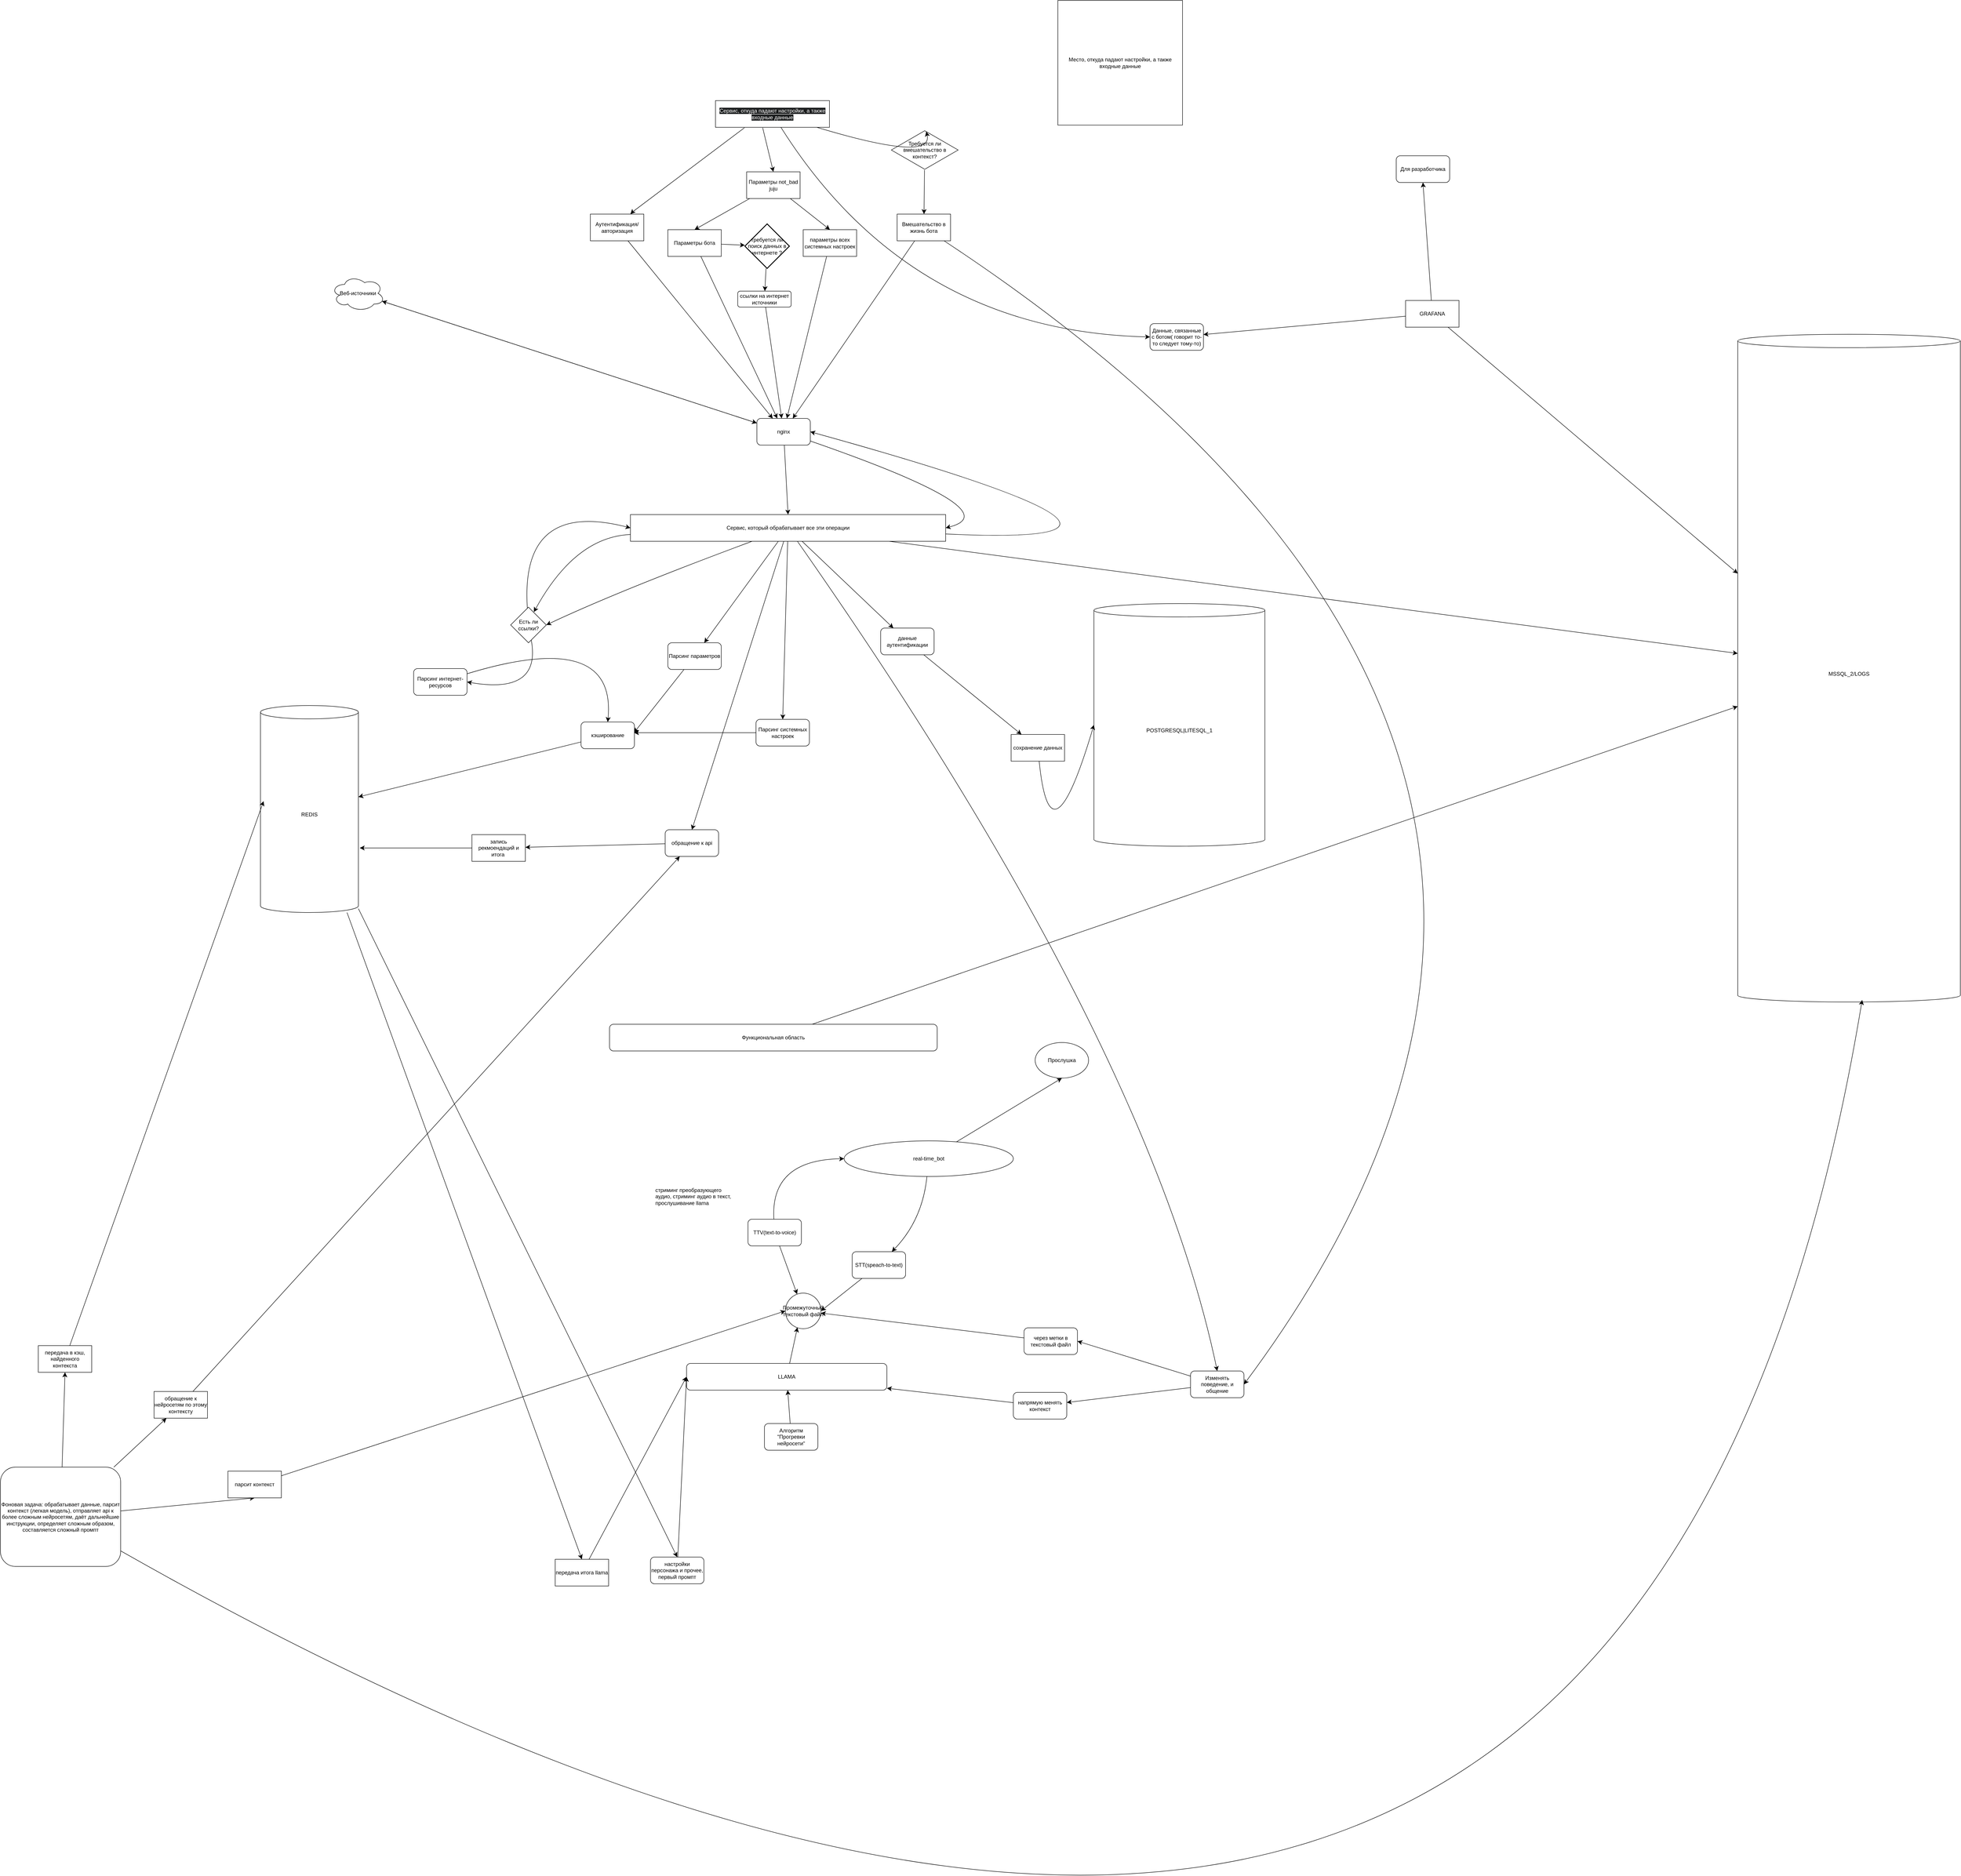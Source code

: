 <mxfile version="26.2.10">
  <diagram name="Страница — 1" id="11zFEhfu5Wnx12XO9cVa">
    <mxGraphModel dx="4965" dy="2092" grid="0" gridSize="10" guides="1" tooltips="1" connect="1" arrows="1" fold="1" page="0" pageScale="1" pageWidth="827" pageHeight="1169" math="0" shadow="0">
      <root>
        <mxCell id="0" />
        <mxCell id="1" parent="0" />
        <mxCell id="oaRt0esySRiJiNKdctB8-1" value="Место, откуда падают настройки, а также входные данные" style="whiteSpace=wrap;html=1;aspect=fixed;" vertex="1" parent="1">
          <mxGeometry x="160" y="-529" width="280" height="280" as="geometry" />
        </mxCell>
        <mxCell id="oaRt0esySRiJiNKdctB8-8" style="edgeStyle=none;curved=1;rounded=0;orthogonalLoop=1;jettySize=auto;html=1;fontSize=12;startSize=8;endSize=8;" edge="1" parent="1" target="oaRt0esySRiJiNKdctB8-4">
          <mxGeometry relative="1" as="geometry">
            <mxPoint x="-543.863" y="-243" as="sourcePoint" />
            <Array as="points">
              <mxPoint x="-795" y="-54" />
            </Array>
          </mxGeometry>
        </mxCell>
        <mxCell id="oaRt0esySRiJiNKdctB8-10" style="edgeStyle=none;curved=1;rounded=0;orthogonalLoop=1;jettySize=auto;html=1;entryX=0.5;entryY=0;entryDx=0;entryDy=0;fontSize=12;startSize=8;endSize=8;" edge="1" parent="1" target="oaRt0esySRiJiNKdctB8-9">
          <mxGeometry relative="1" as="geometry">
            <mxPoint x="-502.993" y="-243" as="sourcePoint" />
          </mxGeometry>
        </mxCell>
        <mxCell id="oaRt0esySRiJiNKdctB8-166" style="edgeStyle=none;curved=1;rounded=0;orthogonalLoop=1;jettySize=auto;html=1;entryX=0;entryY=0.5;entryDx=0;entryDy=0;fontSize=12;startSize=8;endSize=8;" edge="1" parent="1" source="oaRt0esySRiJiNKdctB8-2" target="oaRt0esySRiJiNKdctB8-163">
          <mxGeometry relative="1" as="geometry">
            <Array as="points">
              <mxPoint x="-173" y="214" />
            </Array>
          </mxGeometry>
        </mxCell>
        <mxCell id="oaRt0esySRiJiNKdctB8-2" value="&lt;br&gt;&lt;span style=&quot;color: rgb(255, 255, 255); font-family: Helvetica; font-size: 12px; font-style: normal; font-variant-ligatures: normal; font-variant-caps: normal; font-weight: 400; letter-spacing: normal; orphans: 2; text-align: center; text-indent: 0px; text-transform: none; widows: 2; word-spacing: 0px; -webkit-text-stroke-width: 0px; white-space: normal; background-color: rgb(27, 29, 30); text-decoration-thickness: initial; text-decoration-style: initial; text-decoration-color: initial; float: none; display: inline !important;&quot;&gt;Сервис, откуда падают настройки, а также входные данные&lt;/span&gt;&lt;div&gt;&lt;br/&gt;&lt;/div&gt;" style="rounded=0;whiteSpace=wrap;html=1;" vertex="1" parent="1">
          <mxGeometry x="-609" y="-304" width="256" height="60" as="geometry" />
        </mxCell>
        <mxCell id="oaRt0esySRiJiNKdctB8-41" style="edgeStyle=none;curved=1;rounded=0;orthogonalLoop=1;jettySize=auto;html=1;fontSize=12;startSize=8;endSize=8;" edge="1" parent="1" source="oaRt0esySRiJiNKdctB8-3" target="oaRt0esySRiJiNKdctB8-39">
          <mxGeometry relative="1" as="geometry" />
        </mxCell>
        <mxCell id="oaRt0esySRiJiNKdctB8-48" style="edgeStyle=none;curved=1;rounded=0;orthogonalLoop=1;jettySize=auto;html=1;entryX=0.5;entryY=0;entryDx=0;entryDy=0;fontSize=12;startSize=8;endSize=8;" edge="1" parent="1" source="oaRt0esySRiJiNKdctB8-3" target="oaRt0esySRiJiNKdctB8-47">
          <mxGeometry relative="1" as="geometry" />
        </mxCell>
        <mxCell id="oaRt0esySRiJiNKdctB8-51" style="edgeStyle=none;curved=1;rounded=0;orthogonalLoop=1;jettySize=auto;html=1;entryX=1;entryY=0.5;entryDx=0;entryDy=0;fontSize=12;startSize=8;endSize=8;" edge="1" parent="1" source="oaRt0esySRiJiNKdctB8-3" target="oaRt0esySRiJiNKdctB8-50">
          <mxGeometry relative="1" as="geometry">
            <Array as="points">
              <mxPoint x="-826" y="797" />
            </Array>
          </mxGeometry>
        </mxCell>
        <mxCell id="oaRt0esySRiJiNKdctB8-65" style="edgeStyle=none;curved=1;rounded=0;orthogonalLoop=1;jettySize=auto;html=1;entryX=1;entryY=0.5;entryDx=0;entryDy=0;fontSize=12;startSize=8;endSize=8;" edge="1" parent="1" target="oaRt0esySRiJiNKdctB8-38">
          <mxGeometry relative="1" as="geometry">
            <mxPoint x="-429.996" y="644" as="sourcePoint" />
            <mxPoint x="-386.94" y="458" as="targetPoint" />
            <Array as="points">
              <mxPoint x="738" y="754" />
            </Array>
          </mxGeometry>
        </mxCell>
        <mxCell id="oaRt0esySRiJiNKdctB8-80" style="edgeStyle=none;curved=1;rounded=0;orthogonalLoop=1;jettySize=auto;html=1;fontSize=12;startSize=8;endSize=8;" edge="1" parent="1" source="oaRt0esySRiJiNKdctB8-3" target="oaRt0esySRiJiNKdctB8-79">
          <mxGeometry relative="1" as="geometry" />
        </mxCell>
        <mxCell id="oaRt0esySRiJiNKdctB8-128" style="edgeStyle=none;curved=1;rounded=0;orthogonalLoop=1;jettySize=auto;html=1;entryX=0.5;entryY=0;entryDx=0;entryDy=0;fontSize=12;startSize=8;endSize=8;" edge="1" parent="1" source="oaRt0esySRiJiNKdctB8-3" target="oaRt0esySRiJiNKdctB8-119">
          <mxGeometry relative="1" as="geometry">
            <Array as="points">
              <mxPoint x="363" y="1811" />
            </Array>
          </mxGeometry>
        </mxCell>
        <mxCell id="oaRt0esySRiJiNKdctB8-133" style="edgeStyle=none;curved=1;rounded=0;orthogonalLoop=1;jettySize=auto;html=1;entryX=0.5;entryY=0;entryDx=0;entryDy=0;fontSize=12;startSize=8;endSize=8;" edge="1" parent="1" source="oaRt0esySRiJiNKdctB8-3" target="oaRt0esySRiJiNKdctB8-130">
          <mxGeometry relative="1" as="geometry" />
        </mxCell>
        <mxCell id="oaRt0esySRiJiNKdctB8-157" style="edgeStyle=none;curved=1;rounded=0;orthogonalLoop=1;jettySize=auto;html=1;fontSize=12;startSize=8;endSize=8;" edge="1" parent="1" source="oaRt0esySRiJiNKdctB8-3" target="oaRt0esySRiJiNKdctB8-155">
          <mxGeometry relative="1" as="geometry" />
        </mxCell>
        <mxCell id="oaRt0esySRiJiNKdctB8-3" value="Сервис, который обрабатывает все эти операции" style="rounded=0;whiteSpace=wrap;html=1;" vertex="1" parent="1">
          <mxGeometry x="-800" y="626" width="708" height="60" as="geometry" />
        </mxCell>
        <mxCell id="oaRt0esySRiJiNKdctB8-53" style="edgeStyle=none;curved=1;rounded=0;orthogonalLoop=1;jettySize=auto;html=1;fontSize=12;startSize=8;endSize=8;" edge="1" parent="1" source="oaRt0esySRiJiNKdctB8-4" target="oaRt0esySRiJiNKdctB8-38">
          <mxGeometry relative="1" as="geometry" />
        </mxCell>
        <mxCell id="oaRt0esySRiJiNKdctB8-4" value="Аутентификация/авторизация" style="rounded=0;whiteSpace=wrap;html=1;" vertex="1" parent="1">
          <mxGeometry x="-890" y="-49" width="120" height="60" as="geometry" />
        </mxCell>
        <mxCell id="oaRt0esySRiJiNKdctB8-16" style="edgeStyle=none;curved=1;rounded=0;orthogonalLoop=1;jettySize=auto;html=1;entryX=0.5;entryY=0;entryDx=0;entryDy=0;fontSize=12;startSize=8;endSize=8;" edge="1" parent="1" source="oaRt0esySRiJiNKdctB8-9" target="oaRt0esySRiJiNKdctB8-15">
          <mxGeometry relative="1" as="geometry" />
        </mxCell>
        <mxCell id="oaRt0esySRiJiNKdctB8-18" style="edgeStyle=none;curved=1;rounded=0;orthogonalLoop=1;jettySize=auto;html=1;entryX=0.5;entryY=0;entryDx=0;entryDy=0;fontSize=12;startSize=8;endSize=8;" edge="1" parent="1" source="oaRt0esySRiJiNKdctB8-9" target="oaRt0esySRiJiNKdctB8-13">
          <mxGeometry relative="1" as="geometry" />
        </mxCell>
        <mxCell id="oaRt0esySRiJiNKdctB8-9" value="Параметры not_bad juju" style="rounded=0;whiteSpace=wrap;html=1;" vertex="1" parent="1">
          <mxGeometry x="-539" y="-144" width="120" height="60" as="geometry" />
        </mxCell>
        <mxCell id="oaRt0esySRiJiNKdctB8-31" style="edgeStyle=none;curved=1;rounded=0;orthogonalLoop=1;jettySize=auto;html=1;fontSize=12;startSize=8;endSize=8;" edge="1" parent="1" source="oaRt0esySRiJiNKdctB8-13" target="oaRt0esySRiJiNKdctB8-30">
          <mxGeometry relative="1" as="geometry" />
        </mxCell>
        <mxCell id="oaRt0esySRiJiNKdctB8-56" style="edgeStyle=none;curved=1;rounded=0;orthogonalLoop=1;jettySize=auto;html=1;fontSize=12;startSize=8;endSize=8;" edge="1" parent="1" source="oaRt0esySRiJiNKdctB8-13" target="oaRt0esySRiJiNKdctB8-38">
          <mxGeometry relative="1" as="geometry" />
        </mxCell>
        <mxCell id="oaRt0esySRiJiNKdctB8-13" value="Параметры бота" style="rounded=0;whiteSpace=wrap;html=1;" vertex="1" parent="1">
          <mxGeometry x="-716" y="-14" width="120" height="60" as="geometry" />
        </mxCell>
        <mxCell id="oaRt0esySRiJiNKdctB8-59" style="edgeStyle=none;curved=1;rounded=0;orthogonalLoop=1;jettySize=auto;html=1;fontSize=12;startSize=8;endSize=8;" edge="1" parent="1" source="oaRt0esySRiJiNKdctB8-15" target="oaRt0esySRiJiNKdctB8-38">
          <mxGeometry relative="1" as="geometry" />
        </mxCell>
        <mxCell id="oaRt0esySRiJiNKdctB8-15" value="параметры всех системных настроек" style="rounded=0;whiteSpace=wrap;html=1;" vertex="1" parent="1">
          <mxGeometry x="-412" y="-14" width="120" height="60" as="geometry" />
        </mxCell>
        <mxCell id="oaRt0esySRiJiNKdctB8-60" style="edgeStyle=none;curved=1;rounded=0;orthogonalLoop=1;jettySize=auto;html=1;fontSize=12;startSize=8;endSize=8;" edge="1" parent="1" source="oaRt0esySRiJiNKdctB8-21" target="oaRt0esySRiJiNKdctB8-38">
          <mxGeometry relative="1" as="geometry" />
        </mxCell>
        <mxCell id="oaRt0esySRiJiNKdctB8-120" style="edgeStyle=none;curved=1;rounded=0;orthogonalLoop=1;jettySize=auto;html=1;entryX=1;entryY=0.5;entryDx=0;entryDy=0;fontSize=12;startSize=8;endSize=8;" edge="1" parent="1" source="oaRt0esySRiJiNKdctB8-21" target="oaRt0esySRiJiNKdctB8-119">
          <mxGeometry relative="1" as="geometry">
            <Array as="points">
              <mxPoint x="1638" y="1155" />
            </Array>
          </mxGeometry>
        </mxCell>
        <mxCell id="oaRt0esySRiJiNKdctB8-21" value="Вмешательство в жизнь бота" style="rounded=0;whiteSpace=wrap;html=1;" vertex="1" parent="1">
          <mxGeometry x="-201" y="-49" width="120" height="60" as="geometry" />
        </mxCell>
        <mxCell id="oaRt0esySRiJiNKdctB8-23" style="edgeStyle=none;curved=1;rounded=0;orthogonalLoop=1;jettySize=auto;html=1;entryX=0.5;entryY=1;entryDx=0;entryDy=0;fontSize=12;startSize=8;endSize=8;" edge="1" parent="1" source="oaRt0esySRiJiNKdctB8-21" target="oaRt0esySRiJiNKdctB8-21">
          <mxGeometry relative="1" as="geometry" />
        </mxCell>
        <mxCell id="oaRt0esySRiJiNKdctB8-27" style="edgeStyle=none;curved=1;rounded=0;orthogonalLoop=1;jettySize=auto;html=1;fontSize=12;startSize=8;endSize=8;" edge="1" parent="1" source="oaRt0esySRiJiNKdctB8-25" target="oaRt0esySRiJiNKdctB8-21">
          <mxGeometry relative="1" as="geometry" />
        </mxCell>
        <mxCell id="oaRt0esySRiJiNKdctB8-25" value="Требуется ли вмешательство в контекст?" style="html=1;whiteSpace=wrap;aspect=fixed;shape=isoRectangle;" vertex="1" parent="1">
          <mxGeometry x="-214" y="-238" width="150" height="90" as="geometry" />
        </mxCell>
        <mxCell id="oaRt0esySRiJiNKdctB8-26" style="edgeStyle=none;curved=1;rounded=0;orthogonalLoop=1;jettySize=auto;html=1;entryX=0.523;entryY=0.04;entryDx=0;entryDy=0;entryPerimeter=0;fontSize=12;startSize=8;endSize=8;" edge="1" parent="1" source="oaRt0esySRiJiNKdctB8-2" target="oaRt0esySRiJiNKdctB8-25">
          <mxGeometry relative="1" as="geometry">
            <Array as="points">
              <mxPoint x="-119" y="-165" />
            </Array>
          </mxGeometry>
        </mxCell>
        <mxCell id="oaRt0esySRiJiNKdctB8-58" style="edgeStyle=none;curved=1;rounded=0;orthogonalLoop=1;jettySize=auto;html=1;fontSize=12;startSize=8;endSize=8;" edge="1" parent="1" source="oaRt0esySRiJiNKdctB8-28" target="oaRt0esySRiJiNKdctB8-38">
          <mxGeometry relative="1" as="geometry" />
        </mxCell>
        <mxCell id="oaRt0esySRiJiNKdctB8-28" value="ссылки на интернет источники" style="rounded=1;whiteSpace=wrap;html=1;" vertex="1" parent="1">
          <mxGeometry x="-559" y="124" width="120" height="36" as="geometry" />
        </mxCell>
        <mxCell id="oaRt0esySRiJiNKdctB8-32" style="edgeStyle=none;curved=1;rounded=0;orthogonalLoop=1;jettySize=auto;html=1;fontSize=12;startSize=8;endSize=8;" edge="1" parent="1" source="oaRt0esySRiJiNKdctB8-30" target="oaRt0esySRiJiNKdctB8-28">
          <mxGeometry relative="1" as="geometry" />
        </mxCell>
        <mxCell id="oaRt0esySRiJiNKdctB8-30" value="требуется ли поиск данных в интернете ?" style="strokeWidth=2;html=1;shape=mxgraph.flowchart.decision;whiteSpace=wrap;" vertex="1" parent="1">
          <mxGeometry x="-543" y="-27" width="100" height="100" as="geometry" />
        </mxCell>
        <mxCell id="oaRt0esySRiJiNKdctB8-55" style="edgeStyle=none;curved=1;rounded=0;orthogonalLoop=1;jettySize=auto;html=1;entryX=0.5;entryY=0;entryDx=0;entryDy=0;fontSize=12;startSize=8;endSize=8;" edge="1" parent="1" source="oaRt0esySRiJiNKdctB8-38" target="oaRt0esySRiJiNKdctB8-3">
          <mxGeometry relative="1" as="geometry" />
        </mxCell>
        <mxCell id="oaRt0esySRiJiNKdctB8-68" style="edgeStyle=none;curved=1;rounded=0;orthogonalLoop=1;jettySize=auto;html=1;fontSize=12;startSize=8;endSize=8;" edge="1" parent="1" source="oaRt0esySRiJiNKdctB8-38" target="oaRt0esySRiJiNKdctB8-67">
          <mxGeometry relative="1" as="geometry" />
        </mxCell>
        <mxCell id="oaRt0esySRiJiNKdctB8-70" style="edgeStyle=none;curved=1;rounded=0;orthogonalLoop=1;jettySize=auto;html=1;entryX=1;entryY=0.5;entryDx=0;entryDy=0;fontSize=12;startSize=8;endSize=8;" edge="1" parent="1" source="oaRt0esySRiJiNKdctB8-38" target="oaRt0esySRiJiNKdctB8-3">
          <mxGeometry relative="1" as="geometry">
            <Array as="points">
              <mxPoint x="58" y="618" />
            </Array>
          </mxGeometry>
        </mxCell>
        <mxCell id="oaRt0esySRiJiNKdctB8-38" value="nginx" style="rounded=1;whiteSpace=wrap;html=1;" vertex="1" parent="1">
          <mxGeometry x="-516" y="410" width="120" height="60" as="geometry" />
        </mxCell>
        <mxCell id="oaRt0esySRiJiNKdctB8-45" style="edgeStyle=none;curved=1;rounded=0;orthogonalLoop=1;jettySize=auto;html=1;entryX=1;entryY=0.5;entryDx=0;entryDy=0;fontSize=12;startSize=8;endSize=8;" edge="1" parent="1" source="oaRt0esySRiJiNKdctB8-39">
          <mxGeometry relative="1" as="geometry">
            <mxPoint x="-792" y="1116" as="targetPoint" />
          </mxGeometry>
        </mxCell>
        <mxCell id="oaRt0esySRiJiNKdctB8-39" value="Парсинг параметров" style="rounded=1;whiteSpace=wrap;html=1;" vertex="1" parent="1">
          <mxGeometry x="-716" y="914" width="120" height="60" as="geometry" />
        </mxCell>
        <mxCell id="oaRt0esySRiJiNKdctB8-88" style="edgeStyle=none;curved=1;rounded=0;orthogonalLoop=1;jettySize=auto;html=1;entryX=0.5;entryY=0;entryDx=0;entryDy=0;fontSize=12;startSize=8;endSize=8;" edge="1" parent="1" source="oaRt0esySRiJiNKdctB8-40" target="oaRt0esySRiJiNKdctB8-87">
          <mxGeometry relative="1" as="geometry" />
        </mxCell>
        <mxCell id="oaRt0esySRiJiNKdctB8-152" style="edgeStyle=none;curved=1;rounded=0;orthogonalLoop=1;jettySize=auto;html=1;entryX=0.5;entryY=0;entryDx=0;entryDy=0;fontSize=12;startSize=8;endSize=8;" edge="1" parent="1" source="oaRt0esySRiJiNKdctB8-40" target="oaRt0esySRiJiNKdctB8-151">
          <mxGeometry relative="1" as="geometry" />
        </mxCell>
        <mxCell id="oaRt0esySRiJiNKdctB8-40" value="REDIS" style="shape=cylinder3;whiteSpace=wrap;html=1;boundedLbl=1;backgroundOutline=1;size=15;" vertex="1" parent="1">
          <mxGeometry x="-1631" y="1055" width="220" height="465" as="geometry" />
        </mxCell>
        <mxCell id="oaRt0esySRiJiNKdctB8-46" style="edgeStyle=none;curved=1;rounded=0;orthogonalLoop=1;jettySize=auto;html=1;fontSize=12;startSize=8;endSize=8;" edge="1" parent="1" source="oaRt0esySRiJiNKdctB8-43" target="oaRt0esySRiJiNKdctB8-40">
          <mxGeometry relative="1" as="geometry" />
        </mxCell>
        <mxCell id="oaRt0esySRiJiNKdctB8-43" value="кэширование" style="rounded=1;whiteSpace=wrap;html=1;" vertex="1" parent="1">
          <mxGeometry x="-911" y="1092" width="120" height="60" as="geometry" />
        </mxCell>
        <mxCell id="oaRt0esySRiJiNKdctB8-49" style="edgeStyle=none;curved=1;rounded=0;orthogonalLoop=1;jettySize=auto;html=1;fontSize=12;startSize=8;endSize=8;" edge="1" parent="1" source="oaRt0esySRiJiNKdctB8-47">
          <mxGeometry relative="1" as="geometry">
            <mxPoint x="-792" y="1116" as="targetPoint" />
          </mxGeometry>
        </mxCell>
        <mxCell id="oaRt0esySRiJiNKdctB8-47" value="Парсинг системных настроек" style="rounded=1;whiteSpace=wrap;html=1;" vertex="1" parent="1">
          <mxGeometry x="-518" y="1086" width="120" height="60" as="geometry" />
        </mxCell>
        <mxCell id="oaRt0esySRiJiNKdctB8-62" style="edgeStyle=none;curved=1;rounded=0;orthogonalLoop=1;jettySize=auto;html=1;entryX=0;entryY=0.5;entryDx=0;entryDy=0;fontSize=12;startSize=8;endSize=8;" edge="1" parent="1" source="oaRt0esySRiJiNKdctB8-50" target="oaRt0esySRiJiNKdctB8-3">
          <mxGeometry relative="1" as="geometry">
            <Array as="points">
              <mxPoint x="-1048" y="592" />
            </Array>
          </mxGeometry>
        </mxCell>
        <mxCell id="oaRt0esySRiJiNKdctB8-74" style="edgeStyle=none;curved=1;rounded=0;orthogonalLoop=1;jettySize=auto;html=1;entryX=1;entryY=0.5;entryDx=0;entryDy=0;fontSize=12;startSize=8;endSize=8;" edge="1" parent="1" source="oaRt0esySRiJiNKdctB8-50" target="oaRt0esySRiJiNKdctB8-72">
          <mxGeometry relative="1" as="geometry">
            <Array as="points">
              <mxPoint x="-1000" y="1031" />
            </Array>
          </mxGeometry>
        </mxCell>
        <mxCell id="oaRt0esySRiJiNKdctB8-50" value="Есть ли ссылки?" style="rhombus;whiteSpace=wrap;html=1;" vertex="1" parent="1">
          <mxGeometry x="-1069" y="834" width="80" height="80" as="geometry" />
        </mxCell>
        <mxCell id="oaRt0esySRiJiNKdctB8-63" style="edgeStyle=none;curved=1;rounded=0;orthogonalLoop=1;jettySize=auto;html=1;entryX=0.5;entryY=0;entryDx=0;entryDy=0;fontSize=12;startSize=8;endSize=8;" edge="1" parent="1" source="oaRt0esySRiJiNKdctB8-3" target="oaRt0esySRiJiNKdctB8-3">
          <mxGeometry relative="1" as="geometry" />
        </mxCell>
        <mxCell id="oaRt0esySRiJiNKdctB8-69" style="edgeStyle=none;curved=1;rounded=0;orthogonalLoop=1;jettySize=auto;html=1;fontSize=12;startSize=8;endSize=8;" edge="1" parent="1" source="oaRt0esySRiJiNKdctB8-67" target="oaRt0esySRiJiNKdctB8-38">
          <mxGeometry relative="1" as="geometry" />
        </mxCell>
        <mxCell id="oaRt0esySRiJiNKdctB8-67" value="Веб-источники" style="ellipse;shape=cloud;whiteSpace=wrap;html=1;" vertex="1" parent="1">
          <mxGeometry x="-1472" y="89" width="120" height="80" as="geometry" />
        </mxCell>
        <mxCell id="oaRt0esySRiJiNKdctB8-71" style="edgeStyle=none;curved=1;rounded=0;orthogonalLoop=1;jettySize=auto;html=1;entryX=0.65;entryY=0.138;entryDx=0;entryDy=0;entryPerimeter=0;fontSize=12;startSize=8;endSize=8;" edge="1" parent="1" source="oaRt0esySRiJiNKdctB8-3" target="oaRt0esySRiJiNKdctB8-50">
          <mxGeometry relative="1" as="geometry">
            <Array as="points">
              <mxPoint x="-924" y="676" />
            </Array>
          </mxGeometry>
        </mxCell>
        <mxCell id="oaRt0esySRiJiNKdctB8-76" style="edgeStyle=none;curved=1;rounded=0;orthogonalLoop=1;jettySize=auto;html=1;entryX=0.5;entryY=0;entryDx=0;entryDy=0;fontSize=12;startSize=8;endSize=8;" edge="1" parent="1" source="oaRt0esySRiJiNKdctB8-72" target="oaRt0esySRiJiNKdctB8-43">
          <mxGeometry relative="1" as="geometry">
            <Array as="points">
              <mxPoint x="-831" y="881" />
            </Array>
          </mxGeometry>
        </mxCell>
        <mxCell id="oaRt0esySRiJiNKdctB8-72" value="Парсинг интернет-ресурсов" style="rounded=1;whiteSpace=wrap;html=1;" vertex="1" parent="1">
          <mxGeometry x="-1287" y="972" width="120" height="60" as="geometry" />
        </mxCell>
        <mxCell id="oaRt0esySRiJiNKdctB8-77" value="POSTGRESQL|LITESQL_1" style="shape=cylinder3;whiteSpace=wrap;html=1;boundedLbl=1;backgroundOutline=1;size=15;" vertex="1" parent="1">
          <mxGeometry x="241" y="826" width="384" height="545" as="geometry" />
        </mxCell>
        <mxCell id="oaRt0esySRiJiNKdctB8-78" value="сохранение данных" style="rounded=0;whiteSpace=wrap;html=1;" vertex="1" parent="1">
          <mxGeometry x="55" y="1120" width="120" height="60" as="geometry" />
        </mxCell>
        <mxCell id="oaRt0esySRiJiNKdctB8-81" style="edgeStyle=none;curved=1;rounded=0;orthogonalLoop=1;jettySize=auto;html=1;fontSize=12;startSize=8;endSize=8;" edge="1" parent="1" source="oaRt0esySRiJiNKdctB8-79" target="oaRt0esySRiJiNKdctB8-78">
          <mxGeometry relative="1" as="geometry" />
        </mxCell>
        <mxCell id="oaRt0esySRiJiNKdctB8-79" value="данные аутентификации" style="rounded=1;whiteSpace=wrap;html=1;" vertex="1" parent="1">
          <mxGeometry x="-238" y="881" width="120" height="60" as="geometry" />
        </mxCell>
        <mxCell id="oaRt0esySRiJiNKdctB8-82" style="edgeStyle=none;curved=1;rounded=0;orthogonalLoop=1;jettySize=auto;html=1;entryX=0;entryY=0.5;entryDx=0;entryDy=0;entryPerimeter=0;fontSize=12;startSize=8;endSize=8;" edge="1" parent="1" source="oaRt0esySRiJiNKdctB8-78" target="oaRt0esySRiJiNKdctB8-77">
          <mxGeometry relative="1" as="geometry">
            <Array as="points">
              <mxPoint x="143" y="1428" />
            </Array>
          </mxGeometry>
        </mxCell>
        <mxCell id="oaRt0esySRiJiNKdctB8-158" style="edgeStyle=none;curved=1;rounded=0;orthogonalLoop=1;jettySize=auto;html=1;fontSize=12;startSize=8;endSize=8;" edge="1" parent="1" source="oaRt0esySRiJiNKdctB8-83" target="oaRt0esySRiJiNKdctB8-155">
          <mxGeometry relative="1" as="geometry" />
        </mxCell>
        <mxCell id="oaRt0esySRiJiNKdctB8-83" value="Функциональная область" style="rounded=1;whiteSpace=wrap;html=1;" vertex="1" parent="1">
          <mxGeometry x="-847" y="1771" width="736" height="60" as="geometry" />
        </mxCell>
        <mxCell id="oaRt0esySRiJiNKdctB8-85" value="LLAMA" style="rounded=1;whiteSpace=wrap;html=1;" vertex="1" parent="1">
          <mxGeometry x="-674" y="2533" width="450" height="60" as="geometry" />
        </mxCell>
        <mxCell id="oaRt0esySRiJiNKdctB8-89" style="edgeStyle=none;curved=1;rounded=0;orthogonalLoop=1;jettySize=auto;html=1;entryX=0;entryY=0.5;entryDx=0;entryDy=0;fontSize=12;startSize=8;endSize=8;" edge="1" parent="1" source="oaRt0esySRiJiNKdctB8-87" target="oaRt0esySRiJiNKdctB8-85">
          <mxGeometry relative="1" as="geometry" />
        </mxCell>
        <mxCell id="oaRt0esySRiJiNKdctB8-87" value="настройки персонажа и прочее, первый промпт" style="rounded=1;whiteSpace=wrap;html=1;" vertex="1" parent="1">
          <mxGeometry x="-755" y="2968" width="120" height="60" as="geometry" />
        </mxCell>
        <mxCell id="oaRt0esySRiJiNKdctB8-98" style="edgeStyle=none;curved=1;rounded=0;orthogonalLoop=1;jettySize=auto;html=1;entryX=0.5;entryY=1;entryDx=0;entryDy=0;fontSize=12;startSize=8;endSize=8;" edge="1" parent="1" source="oaRt0esySRiJiNKdctB8-90" target="oaRt0esySRiJiNKdctB8-97">
          <mxGeometry relative="1" as="geometry" />
        </mxCell>
        <mxCell id="oaRt0esySRiJiNKdctB8-101" style="edgeStyle=none;curved=1;rounded=0;orthogonalLoop=1;jettySize=auto;html=1;fontSize=12;startSize=8;endSize=8;" edge="1" parent="1" source="oaRt0esySRiJiNKdctB8-90" target="oaRt0esySRiJiNKdctB8-100">
          <mxGeometry relative="1" as="geometry">
            <Array as="points">
              <mxPoint x="-144" y="2211" />
            </Array>
          </mxGeometry>
        </mxCell>
        <mxCell id="oaRt0esySRiJiNKdctB8-90" value="real-time_bot" style="ellipse;whiteSpace=wrap;html=1;" vertex="1" parent="1">
          <mxGeometry x="-320" y="2033" width="380" height="80" as="geometry" />
        </mxCell>
        <mxCell id="oaRt0esySRiJiNKdctB8-99" style="edgeStyle=none;curved=1;rounded=0;orthogonalLoop=1;jettySize=auto;html=1;entryX=0;entryY=0.5;entryDx=0;entryDy=0;fontSize=12;startSize=8;endSize=8;" edge="1" parent="1" source="oaRt0esySRiJiNKdctB8-91" target="oaRt0esySRiJiNKdctB8-90">
          <mxGeometry relative="1" as="geometry">
            <Array as="points">
              <mxPoint x="-486" y="2076" />
            </Array>
          </mxGeometry>
        </mxCell>
        <mxCell id="oaRt0esySRiJiNKdctB8-114" style="edgeStyle=none;curved=1;rounded=0;orthogonalLoop=1;jettySize=auto;html=1;fontSize=12;startSize=8;endSize=8;" edge="1" parent="1" source="oaRt0esySRiJiNKdctB8-91" target="oaRt0esySRiJiNKdctB8-110">
          <mxGeometry relative="1" as="geometry" />
        </mxCell>
        <mxCell id="oaRt0esySRiJiNKdctB8-91" value="TTV(text-to-voice)" style="rounded=1;whiteSpace=wrap;html=1;" vertex="1" parent="1">
          <mxGeometry x="-536" y="2209" width="120" height="60" as="geometry" />
        </mxCell>
        <mxCell id="oaRt0esySRiJiNKdctB8-93" style="edgeStyle=none;curved=1;rounded=0;orthogonalLoop=1;jettySize=auto;html=1;fontSize=12;startSize=8;endSize=8;" edge="1" parent="1" source="oaRt0esySRiJiNKdctB8-92" target="oaRt0esySRiJiNKdctB8-85">
          <mxGeometry relative="1" as="geometry" />
        </mxCell>
        <mxCell id="oaRt0esySRiJiNKdctB8-92" value="Алгоритм &quot;Прогревки нейросети&quot;" style="rounded=1;whiteSpace=wrap;html=1;" vertex="1" parent="1">
          <mxGeometry x="-499" y="2668" width="120" height="60" as="geometry" />
        </mxCell>
        <mxCell id="oaRt0esySRiJiNKdctB8-97" value="Прослушка" style="ellipse;whiteSpace=wrap;html=1;" vertex="1" parent="1">
          <mxGeometry x="109" y="1812" width="120" height="80" as="geometry" />
        </mxCell>
        <mxCell id="oaRt0esySRiJiNKdctB8-111" style="edgeStyle=none;curved=1;rounded=0;orthogonalLoop=1;jettySize=auto;html=1;entryX=1;entryY=0.5;entryDx=0;entryDy=0;fontSize=12;startSize=8;endSize=8;" edge="1" parent="1" source="oaRt0esySRiJiNKdctB8-100" target="oaRt0esySRiJiNKdctB8-110">
          <mxGeometry relative="1" as="geometry" />
        </mxCell>
        <mxCell id="oaRt0esySRiJiNKdctB8-100" value="STT(speach-to-text)" style="rounded=1;whiteSpace=wrap;html=1;" vertex="1" parent="1">
          <mxGeometry x="-302" y="2282" width="120" height="60" as="geometry" />
        </mxCell>
        <mxCell id="oaRt0esySRiJiNKdctB8-105" value="стриминг преобразующего аудио, стриминг аудио в текст, прослушивание llama" style="text;html=1;whiteSpace=wrap;overflow=hidden;rounded=0;" vertex="1" parent="1">
          <mxGeometry x="-746" y="2130" width="180" height="120" as="geometry" />
        </mxCell>
        <mxCell id="oaRt0esySRiJiNKdctB8-138" style="edgeStyle=none;curved=1;rounded=0;orthogonalLoop=1;jettySize=auto;html=1;entryX=0.5;entryY=1;entryDx=0;entryDy=0;fontSize=12;startSize=8;endSize=8;" edge="1" parent="1" source="oaRt0esySRiJiNKdctB8-106" target="oaRt0esySRiJiNKdctB8-137">
          <mxGeometry relative="1" as="geometry" />
        </mxCell>
        <mxCell id="oaRt0esySRiJiNKdctB8-143" style="edgeStyle=none;curved=1;rounded=0;orthogonalLoop=1;jettySize=auto;html=1;fontSize=12;startSize=8;endSize=8;" edge="1" parent="1" source="oaRt0esySRiJiNKdctB8-106" target="oaRt0esySRiJiNKdctB8-141">
          <mxGeometry relative="1" as="geometry" />
        </mxCell>
        <mxCell id="oaRt0esySRiJiNKdctB8-146" style="edgeStyle=none;curved=1;rounded=0;orthogonalLoop=1;jettySize=auto;html=1;entryX=0.5;entryY=1;entryDx=0;entryDy=0;fontSize=12;startSize=8;endSize=8;" edge="1" parent="1" source="oaRt0esySRiJiNKdctB8-106" target="oaRt0esySRiJiNKdctB8-145">
          <mxGeometry relative="1" as="geometry" />
        </mxCell>
        <mxCell id="oaRt0esySRiJiNKdctB8-106" value="Фоновая задача: обрабатывает данные, парсит контекст (легкая модель), отправляет api к более сложным нейросетям, даёт дальнейшие инструкции, определяет сложным образом, составляется сложный промпт" style="rounded=1;whiteSpace=wrap;html=1;" vertex="1" parent="1">
          <mxGeometry x="-2215" y="2766" width="270" height="223" as="geometry" />
        </mxCell>
        <mxCell id="oaRt0esySRiJiNKdctB8-110" value="Промежуточный текстовый файл" style="ellipse;whiteSpace=wrap;html=1;aspect=fixed;" vertex="1" parent="1">
          <mxGeometry x="-452" y="2375" width="80" height="80" as="geometry" />
        </mxCell>
        <mxCell id="oaRt0esySRiJiNKdctB8-113" style="edgeStyle=none;curved=1;rounded=0;orthogonalLoop=1;jettySize=auto;html=1;entryX=0.338;entryY=0.963;entryDx=0;entryDy=0;entryPerimeter=0;fontSize=12;startSize=8;endSize=8;" edge="1" parent="1" source="oaRt0esySRiJiNKdctB8-85" target="oaRt0esySRiJiNKdctB8-110">
          <mxGeometry relative="1" as="geometry" />
        </mxCell>
        <mxCell id="oaRt0esySRiJiNKdctB8-123" style="edgeStyle=none;curved=1;rounded=0;orthogonalLoop=1;jettySize=auto;html=1;fontSize=12;startSize=8;endSize=8;" edge="1" parent="1" source="oaRt0esySRiJiNKdctB8-119" target="oaRt0esySRiJiNKdctB8-122">
          <mxGeometry relative="1" as="geometry" />
        </mxCell>
        <mxCell id="oaRt0esySRiJiNKdctB8-126" style="edgeStyle=none;curved=1;rounded=0;orthogonalLoop=1;jettySize=auto;html=1;entryX=1;entryY=0.5;entryDx=0;entryDy=0;fontSize=12;startSize=8;endSize=8;" edge="1" parent="1" source="oaRt0esySRiJiNKdctB8-119" target="oaRt0esySRiJiNKdctB8-125">
          <mxGeometry relative="1" as="geometry" />
        </mxCell>
        <mxCell id="oaRt0esySRiJiNKdctB8-119" value="Изменять поведение, и общение" style="rounded=1;whiteSpace=wrap;html=1;" vertex="1" parent="1">
          <mxGeometry x="458" y="2550" width="120" height="60" as="geometry" />
        </mxCell>
        <mxCell id="oaRt0esySRiJiNKdctB8-124" style="edgeStyle=none;curved=1;rounded=0;orthogonalLoop=1;jettySize=auto;html=1;fontSize=12;startSize=8;endSize=8;" edge="1" parent="1" source="oaRt0esySRiJiNKdctB8-122" target="oaRt0esySRiJiNKdctB8-85">
          <mxGeometry relative="1" as="geometry" />
        </mxCell>
        <mxCell id="oaRt0esySRiJiNKdctB8-122" value="напрямую менять контекст" style="rounded=1;whiteSpace=wrap;html=1;" vertex="1" parent="1">
          <mxGeometry x="60" y="2598" width="120" height="60" as="geometry" />
        </mxCell>
        <mxCell id="oaRt0esySRiJiNKdctB8-127" style="edgeStyle=none;curved=1;rounded=0;orthogonalLoop=1;jettySize=auto;html=1;fontSize=12;startSize=8;endSize=8;" edge="1" parent="1" source="oaRt0esySRiJiNKdctB8-125" target="oaRt0esySRiJiNKdctB8-110">
          <mxGeometry relative="1" as="geometry" />
        </mxCell>
        <mxCell id="oaRt0esySRiJiNKdctB8-125" value="через метки в текстовый файл" style="rounded=1;whiteSpace=wrap;html=1;" vertex="1" parent="1">
          <mxGeometry x="84" y="2453" width="120" height="60" as="geometry" />
        </mxCell>
        <mxCell id="oaRt0esySRiJiNKdctB8-149" style="edgeStyle=none;curved=1;rounded=0;orthogonalLoop=1;jettySize=auto;html=1;fontSize=12;startSize=8;endSize=8;" edge="1" parent="1" source="oaRt0esySRiJiNKdctB8-130" target="oaRt0esySRiJiNKdctB8-148">
          <mxGeometry relative="1" as="geometry" />
        </mxCell>
        <mxCell id="oaRt0esySRiJiNKdctB8-130" value="обращение к api" style="rounded=1;whiteSpace=wrap;html=1;" vertex="1" parent="1">
          <mxGeometry x="-722" y="1334" width="120" height="60" as="geometry" />
        </mxCell>
        <mxCell id="oaRt0esySRiJiNKdctB8-137" value="передача в кэш, найденного контекста" style="rounded=0;whiteSpace=wrap;html=1;" vertex="1" parent="1">
          <mxGeometry x="-2130" y="2493" width="120" height="60" as="geometry" />
        </mxCell>
        <mxCell id="oaRt0esySRiJiNKdctB8-139" style="edgeStyle=none;curved=1;rounded=0;orthogonalLoop=1;jettySize=auto;html=1;entryX=0.032;entryY=0.462;entryDx=0;entryDy=0;entryPerimeter=0;fontSize=12;startSize=8;endSize=8;" edge="1" parent="1" source="oaRt0esySRiJiNKdctB8-137" target="oaRt0esySRiJiNKdctB8-40">
          <mxGeometry relative="1" as="geometry" />
        </mxCell>
        <mxCell id="oaRt0esySRiJiNKdctB8-144" style="edgeStyle=none;curved=1;rounded=0;orthogonalLoop=1;jettySize=auto;html=1;fontSize=12;startSize=8;endSize=8;" edge="1" parent="1" source="oaRt0esySRiJiNKdctB8-141" target="oaRt0esySRiJiNKdctB8-130">
          <mxGeometry relative="1" as="geometry" />
        </mxCell>
        <mxCell id="oaRt0esySRiJiNKdctB8-141" value="обращение к нейросетям по этому контексту" style="rounded=0;whiteSpace=wrap;html=1;" vertex="1" parent="1">
          <mxGeometry x="-1870" y="2596" width="120" height="60" as="geometry" />
        </mxCell>
        <mxCell id="oaRt0esySRiJiNKdctB8-147" style="edgeStyle=none;curved=1;rounded=0;orthogonalLoop=1;jettySize=auto;html=1;entryX=0;entryY=0.5;entryDx=0;entryDy=0;fontSize=12;startSize=8;endSize=8;" edge="1" parent="1" source="oaRt0esySRiJiNKdctB8-145" target="oaRt0esySRiJiNKdctB8-110">
          <mxGeometry relative="1" as="geometry" />
        </mxCell>
        <mxCell id="oaRt0esySRiJiNKdctB8-145" value="парсит контекст" style="rounded=0;whiteSpace=wrap;html=1;" vertex="1" parent="1">
          <mxGeometry x="-1704" y="2775" width="120" height="60" as="geometry" />
        </mxCell>
        <mxCell id="oaRt0esySRiJiNKdctB8-150" style="edgeStyle=none;curved=1;rounded=0;orthogonalLoop=1;jettySize=auto;html=1;fontSize=12;startSize=8;endSize=8;" edge="1" parent="1" source="oaRt0esySRiJiNKdctB8-148">
          <mxGeometry relative="1" as="geometry">
            <mxPoint x="-1408" y="1375" as="targetPoint" />
          </mxGeometry>
        </mxCell>
        <mxCell id="oaRt0esySRiJiNKdctB8-148" value="запись рекмоендаций и итога&amp;nbsp;" style="rounded=0;whiteSpace=wrap;html=1;" vertex="1" parent="1">
          <mxGeometry x="-1156" y="1345" width="120" height="60" as="geometry" />
        </mxCell>
        <mxCell id="oaRt0esySRiJiNKdctB8-154" style="edgeStyle=none;curved=1;rounded=0;orthogonalLoop=1;jettySize=auto;html=1;entryX=0;entryY=0.5;entryDx=0;entryDy=0;fontSize=12;startSize=8;endSize=8;" edge="1" parent="1" source="oaRt0esySRiJiNKdctB8-151" target="oaRt0esySRiJiNKdctB8-85">
          <mxGeometry relative="1" as="geometry" />
        </mxCell>
        <mxCell id="oaRt0esySRiJiNKdctB8-151" value="передача итога llama" style="rounded=0;whiteSpace=wrap;html=1;" vertex="1" parent="1">
          <mxGeometry x="-969" y="2973" width="120" height="60" as="geometry" />
        </mxCell>
        <mxCell id="oaRt0esySRiJiNKdctB8-155" value="MSSQL_2/LOGS" style="shape=cylinder3;whiteSpace=wrap;html=1;boundedLbl=1;backgroundOutline=1;size=15;" vertex="1" parent="1">
          <mxGeometry x="1687" y="221" width="500" height="1500" as="geometry" />
        </mxCell>
        <mxCell id="oaRt0esySRiJiNKdctB8-159" style="edgeStyle=none;curved=1;rounded=0;orthogonalLoop=1;jettySize=auto;html=1;entryX=0.559;entryY=0.997;entryDx=0;entryDy=0;entryPerimeter=0;fontSize=12;startSize=8;endSize=8;" edge="1" parent="1" source="oaRt0esySRiJiNKdctB8-106" target="oaRt0esySRiJiNKdctB8-155">
          <mxGeometry relative="1" as="geometry">
            <Array as="points">
              <mxPoint x="1443" y="4877" />
            </Array>
          </mxGeometry>
        </mxCell>
        <mxCell id="oaRt0esySRiJiNKdctB8-161" style="edgeStyle=none;curved=1;rounded=0;orthogonalLoop=1;jettySize=auto;html=1;fontSize=12;startSize=8;endSize=8;" edge="1" parent="1" source="oaRt0esySRiJiNKdctB8-160" target="oaRt0esySRiJiNKdctB8-155">
          <mxGeometry relative="1" as="geometry" />
        </mxCell>
        <mxCell id="oaRt0esySRiJiNKdctB8-164" style="edgeStyle=none;curved=1;rounded=0;orthogonalLoop=1;jettySize=auto;html=1;fontSize=12;startSize=8;endSize=8;entryX=0.5;entryY=1;entryDx=0;entryDy=0;" edge="1" parent="1" source="oaRt0esySRiJiNKdctB8-160" target="oaRt0esySRiJiNKdctB8-162">
          <mxGeometry relative="1" as="geometry">
            <mxPoint x="982.692" y="-112" as="targetPoint" />
          </mxGeometry>
        </mxCell>
        <mxCell id="oaRt0esySRiJiNKdctB8-165" style="edgeStyle=none;curved=1;rounded=0;orthogonalLoop=1;jettySize=auto;html=1;fontSize=12;startSize=8;endSize=8;" edge="1" parent="1" source="oaRt0esySRiJiNKdctB8-160" target="oaRt0esySRiJiNKdctB8-163">
          <mxGeometry relative="1" as="geometry" />
        </mxCell>
        <mxCell id="oaRt0esySRiJiNKdctB8-160" value="GRAFANA" style="rounded=0;whiteSpace=wrap;html=1;" vertex="1" parent="1">
          <mxGeometry x="941" y="145" width="120" height="60" as="geometry" />
        </mxCell>
        <mxCell id="oaRt0esySRiJiNKdctB8-162" value="Для разработчика" style="rounded=1;whiteSpace=wrap;html=1;" vertex="1" parent="1">
          <mxGeometry x="920" y="-180" width="120" height="60" as="geometry" />
        </mxCell>
        <mxCell id="oaRt0esySRiJiNKdctB8-163" value="Данные, связанные с ботом( говорит то-то следует тому-то)" style="rounded=1;whiteSpace=wrap;html=1;" vertex="1" parent="1">
          <mxGeometry x="367" y="197" width="120" height="60" as="geometry" />
        </mxCell>
      </root>
    </mxGraphModel>
  </diagram>
</mxfile>
